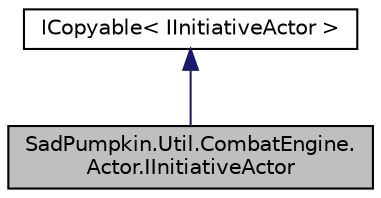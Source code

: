 digraph "SadPumpkin.Util.CombatEngine.Actor.IInitiativeActor"
{
 // LATEX_PDF_SIZE
  edge [fontname="Helvetica",fontsize="10",labelfontname="Helvetica",labelfontsize="10"];
  node [fontname="Helvetica",fontsize="10",shape=record];
  Node1 [label="SadPumpkin.Util.CombatEngine.\lActor.IInitiativeActor",height=0.2,width=0.4,color="black", fillcolor="grey75", style="filled", fontcolor="black",tooltip="Interface which defines the base Actor for combat."];
  Node2 -> Node1 [dir="back",color="midnightblue",fontsize="10",style="solid",fontname="Helvetica"];
  Node2 [label="ICopyable\< IInitiativeActor \>",height=0.2,width=0.4,color="black", fillcolor="white", style="filled",URL="$interface_sad_pumpkin_1_1_util_1_1_combat_engine_1_1_i_copyable.html",tooltip=" "];
}
